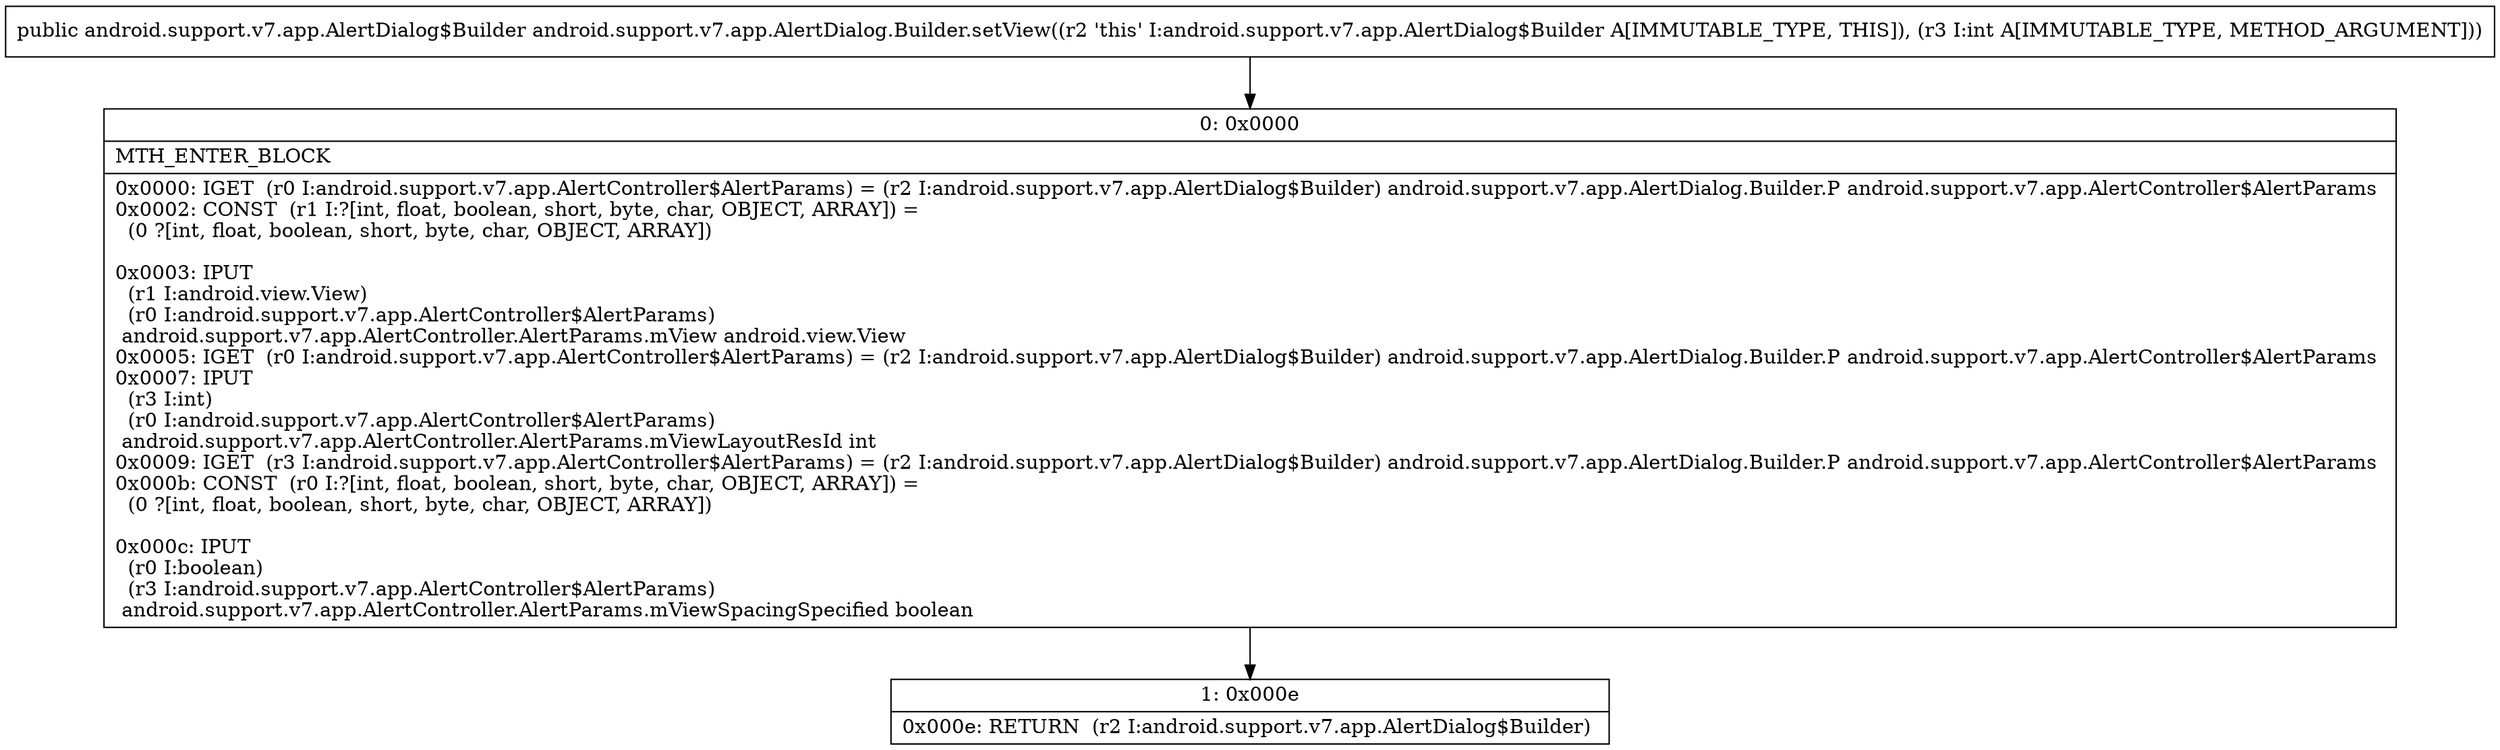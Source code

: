 digraph "CFG forandroid.support.v7.app.AlertDialog.Builder.setView(I)Landroid\/support\/v7\/app\/AlertDialog$Builder;" {
Node_0 [shape=record,label="{0\:\ 0x0000|MTH_ENTER_BLOCK\l|0x0000: IGET  (r0 I:android.support.v7.app.AlertController$AlertParams) = (r2 I:android.support.v7.app.AlertDialog$Builder) android.support.v7.app.AlertDialog.Builder.P android.support.v7.app.AlertController$AlertParams \l0x0002: CONST  (r1 I:?[int, float, boolean, short, byte, char, OBJECT, ARRAY]) = \l  (0 ?[int, float, boolean, short, byte, char, OBJECT, ARRAY])\l \l0x0003: IPUT  \l  (r1 I:android.view.View)\l  (r0 I:android.support.v7.app.AlertController$AlertParams)\l android.support.v7.app.AlertController.AlertParams.mView android.view.View \l0x0005: IGET  (r0 I:android.support.v7.app.AlertController$AlertParams) = (r2 I:android.support.v7.app.AlertDialog$Builder) android.support.v7.app.AlertDialog.Builder.P android.support.v7.app.AlertController$AlertParams \l0x0007: IPUT  \l  (r3 I:int)\l  (r0 I:android.support.v7.app.AlertController$AlertParams)\l android.support.v7.app.AlertController.AlertParams.mViewLayoutResId int \l0x0009: IGET  (r3 I:android.support.v7.app.AlertController$AlertParams) = (r2 I:android.support.v7.app.AlertDialog$Builder) android.support.v7.app.AlertDialog.Builder.P android.support.v7.app.AlertController$AlertParams \l0x000b: CONST  (r0 I:?[int, float, boolean, short, byte, char, OBJECT, ARRAY]) = \l  (0 ?[int, float, boolean, short, byte, char, OBJECT, ARRAY])\l \l0x000c: IPUT  \l  (r0 I:boolean)\l  (r3 I:android.support.v7.app.AlertController$AlertParams)\l android.support.v7.app.AlertController.AlertParams.mViewSpacingSpecified boolean \l}"];
Node_1 [shape=record,label="{1\:\ 0x000e|0x000e: RETURN  (r2 I:android.support.v7.app.AlertDialog$Builder) \l}"];
MethodNode[shape=record,label="{public android.support.v7.app.AlertDialog$Builder android.support.v7.app.AlertDialog.Builder.setView((r2 'this' I:android.support.v7.app.AlertDialog$Builder A[IMMUTABLE_TYPE, THIS]), (r3 I:int A[IMMUTABLE_TYPE, METHOD_ARGUMENT])) }"];
MethodNode -> Node_0;
Node_0 -> Node_1;
}

